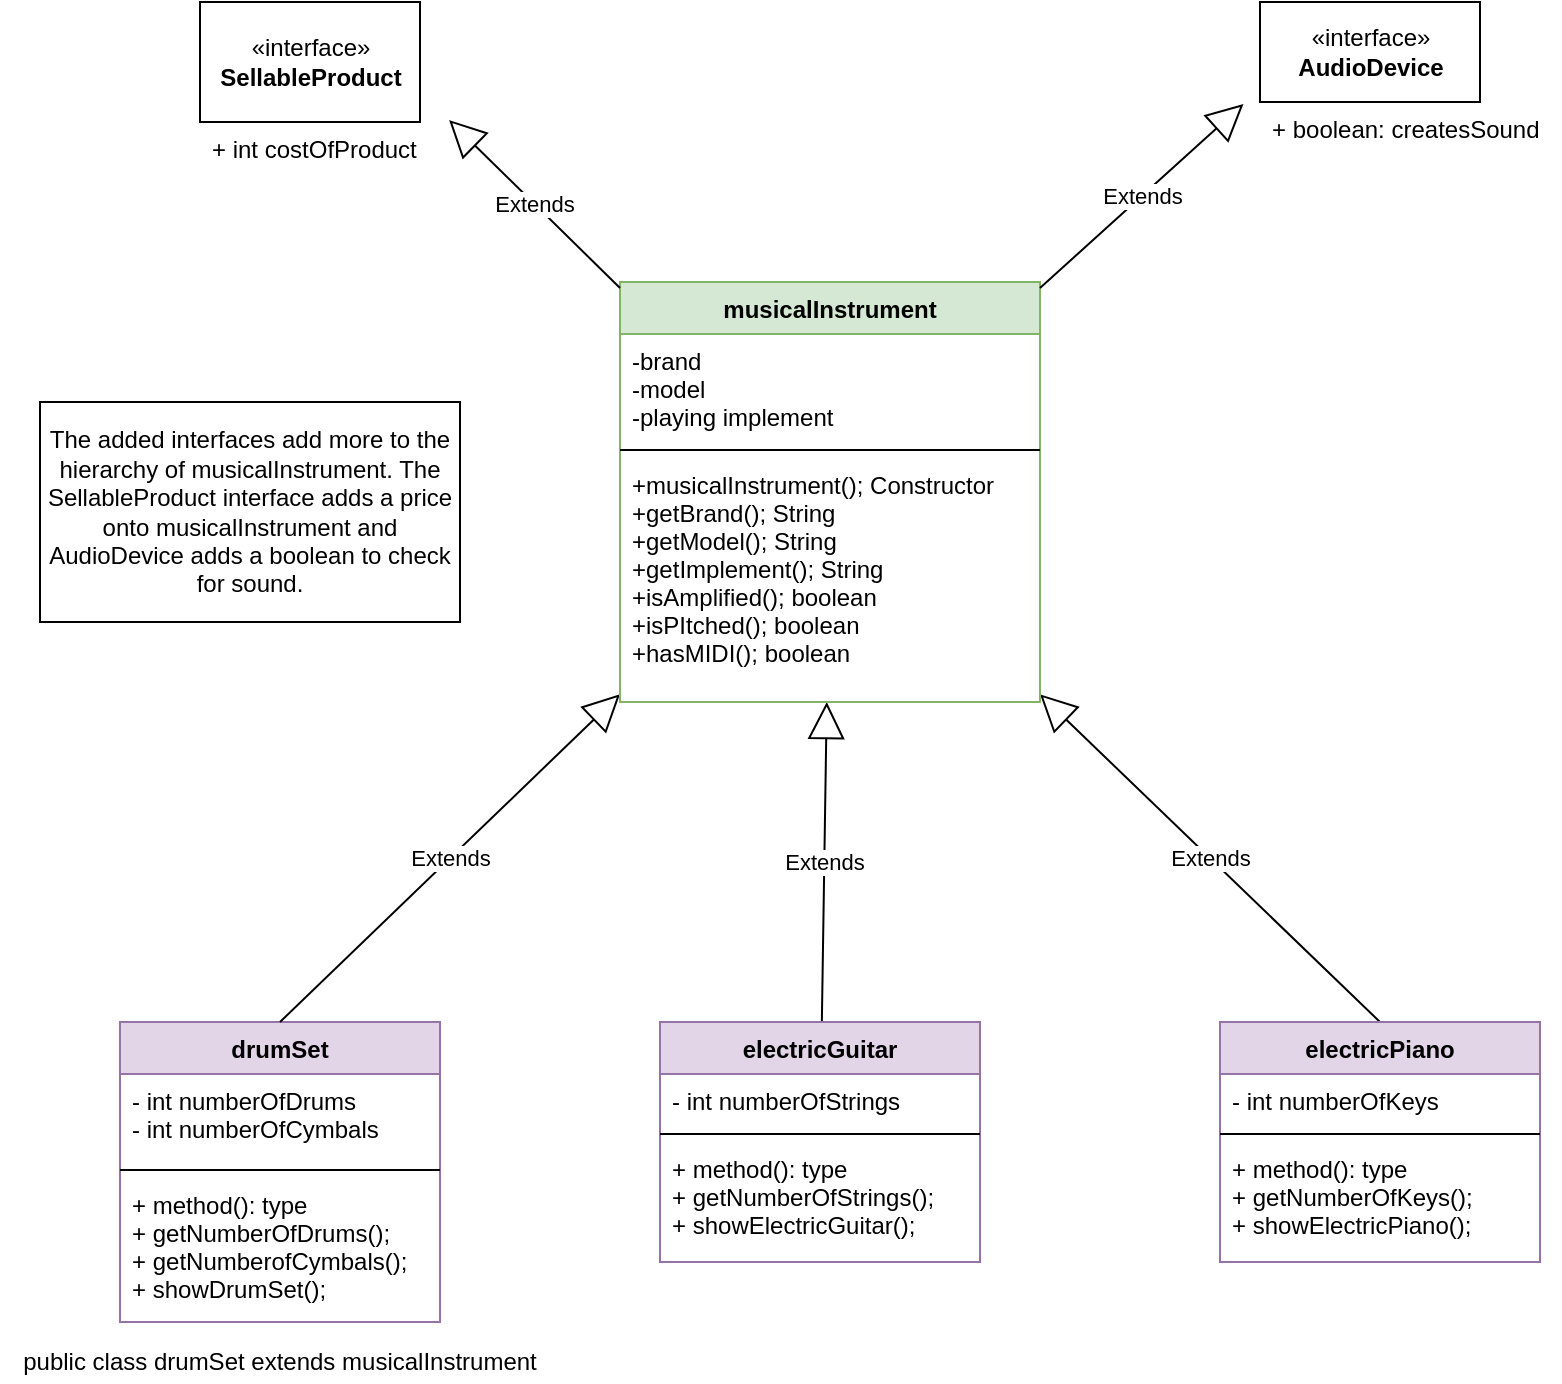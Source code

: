 <mxfile version="13.8.3" type="github">
  <diagram id="u5egj9Q1XMa9EqDsLZzm" name="Page-1">
    <mxGraphModel dx="1950" dy="1722" grid="1" gridSize="10" guides="1" tooltips="1" connect="1" arrows="1" fold="1" page="1" pageScale="1" pageWidth="850" pageHeight="1100" math="0" shadow="0">
      <root>
        <mxCell id="0" />
        <mxCell id="1" parent="0" />
        <mxCell id="iNh4lFPZa8ypUP3hIFsf-30" value="Extends" style="endArrow=block;endSize=16;endFill=0;html=1;" parent="1" source="iNh4lFPZa8ypUP3hIFsf-13" target="iNh4lFPZa8ypUP3hIFsf-1" edge="1">
          <mxGeometry width="160" relative="1" as="geometry">
            <mxPoint x="397" y="320" as="sourcePoint" />
            <mxPoint x="330" y="175.923" as="targetPoint" />
          </mxGeometry>
        </mxCell>
        <mxCell id="iNh4lFPZa8ypUP3hIFsf-5" value="drumSet" style="swimlane;fontStyle=1;align=center;verticalAlign=top;childLayout=stackLayout;horizontal=1;startSize=26;horizontalStack=0;resizeParent=1;resizeParentMax=0;resizeLast=0;collapsible=1;marginBottom=0;fillColor=#e1d5e7;strokeColor=#9673a6;" parent="1" vertex="1">
          <mxGeometry x="40" y="310" width="160" height="150" as="geometry" />
        </mxCell>
        <mxCell id="iNh4lFPZa8ypUP3hIFsf-6" value="- int numberOfDrums&#xa;- int numberOfCymbals" style="text;strokeColor=none;fillColor=none;align=left;verticalAlign=top;spacingLeft=4;spacingRight=4;overflow=hidden;rotatable=0;points=[[0,0.5],[1,0.5]];portConstraint=eastwest;" parent="iNh4lFPZa8ypUP3hIFsf-5" vertex="1">
          <mxGeometry y="26" width="160" height="44" as="geometry" />
        </mxCell>
        <mxCell id="iNh4lFPZa8ypUP3hIFsf-7" value="" style="line;strokeWidth=1;fillColor=none;align=left;verticalAlign=middle;spacingTop=-1;spacingLeft=3;spacingRight=3;rotatable=0;labelPosition=right;points=[];portConstraint=eastwest;" parent="iNh4lFPZa8ypUP3hIFsf-5" vertex="1">
          <mxGeometry y="70" width="160" height="8" as="geometry" />
        </mxCell>
        <mxCell id="iNh4lFPZa8ypUP3hIFsf-8" value="+ method(): type&#xa;+ getNumberOfDrums();&#xa;+ getNumberofCymbals();&#xa;+ showDrumSet();" style="text;strokeColor=none;fillColor=none;align=left;verticalAlign=top;spacingLeft=4;spacingRight=4;overflow=hidden;rotatable=0;points=[[0,0.5],[1,0.5]];portConstraint=eastwest;" parent="iNh4lFPZa8ypUP3hIFsf-5" vertex="1">
          <mxGeometry y="78" width="160" height="72" as="geometry" />
        </mxCell>
        <mxCell id="iNh4lFPZa8ypUP3hIFsf-31" value="Extends" style="endArrow=block;endSize=16;endFill=0;html=1;exitX=0.5;exitY=0;exitDx=0;exitDy=0;" parent="1" source="iNh4lFPZa8ypUP3hIFsf-17" target="iNh4lFPZa8ypUP3hIFsf-1" edge="1">
          <mxGeometry width="160" relative="1" as="geometry">
            <mxPoint x="336.08" y="313.98" as="sourcePoint" />
            <mxPoint x="340" y="185.923" as="targetPoint" />
          </mxGeometry>
        </mxCell>
        <mxCell id="iNh4lFPZa8ypUP3hIFsf-33" value="public class drumSet extends musicalInstrument" style="text;html=1;strokeColor=none;fillColor=none;align=center;verticalAlign=middle;whiteSpace=wrap;rounded=0;" parent="1" vertex="1">
          <mxGeometry x="-20" y="470" width="280" height="20" as="geometry" />
        </mxCell>
        <mxCell id="iNh4lFPZa8ypUP3hIFsf-17" value="electricPiano" style="swimlane;fontStyle=1;align=center;verticalAlign=top;childLayout=stackLayout;horizontal=1;startSize=26;horizontalStack=0;resizeParent=1;resizeParentMax=0;resizeLast=0;collapsible=1;marginBottom=0;fillColor=#e1d5e7;strokeColor=#9673a6;" parent="1" vertex="1">
          <mxGeometry x="590" y="310" width="160" height="120" as="geometry" />
        </mxCell>
        <mxCell id="iNh4lFPZa8ypUP3hIFsf-18" value="- int numberOfKeys" style="text;strokeColor=none;fillColor=none;align=left;verticalAlign=top;spacingLeft=4;spacingRight=4;overflow=hidden;rotatable=0;points=[[0,0.5],[1,0.5]];portConstraint=eastwest;" parent="iNh4lFPZa8ypUP3hIFsf-17" vertex="1">
          <mxGeometry y="26" width="160" height="26" as="geometry" />
        </mxCell>
        <mxCell id="iNh4lFPZa8ypUP3hIFsf-19" value="" style="line;strokeWidth=1;fillColor=none;align=left;verticalAlign=middle;spacingTop=-1;spacingLeft=3;spacingRight=3;rotatable=0;labelPosition=right;points=[];portConstraint=eastwest;" parent="iNh4lFPZa8ypUP3hIFsf-17" vertex="1">
          <mxGeometry y="52" width="160" height="8" as="geometry" />
        </mxCell>
        <mxCell id="iNh4lFPZa8ypUP3hIFsf-20" value="+ method(): type&#xa;+ getNumberOfKeys();&#xa;+ showElectricPiano();" style="text;strokeColor=none;fillColor=none;align=left;verticalAlign=top;spacingLeft=4;spacingRight=4;overflow=hidden;rotatable=0;points=[[0,0.5],[1,0.5]];portConstraint=eastwest;" parent="iNh4lFPZa8ypUP3hIFsf-17" vertex="1">
          <mxGeometry y="60" width="160" height="60" as="geometry" />
        </mxCell>
        <mxCell id="iNh4lFPZa8ypUP3hIFsf-13" value="electricGuitar" style="swimlane;fontStyle=1;align=center;verticalAlign=top;childLayout=stackLayout;horizontal=1;startSize=26;horizontalStack=0;resizeParent=1;resizeParentMax=0;resizeLast=0;collapsible=1;marginBottom=0;fillColor=#e1d5e7;strokeColor=#9673a6;" parent="1" vertex="1">
          <mxGeometry x="310" y="310" width="160" height="120" as="geometry" />
        </mxCell>
        <mxCell id="iNh4lFPZa8ypUP3hIFsf-14" value="- int numberOfStrings" style="text;strokeColor=none;fillColor=none;align=left;verticalAlign=top;spacingLeft=4;spacingRight=4;overflow=hidden;rotatable=0;points=[[0,0.5],[1,0.5]];portConstraint=eastwest;" parent="iNh4lFPZa8ypUP3hIFsf-13" vertex="1">
          <mxGeometry y="26" width="160" height="26" as="geometry" />
        </mxCell>
        <mxCell id="iNh4lFPZa8ypUP3hIFsf-15" value="" style="line;strokeWidth=1;fillColor=none;align=left;verticalAlign=middle;spacingTop=-1;spacingLeft=3;spacingRight=3;rotatable=0;labelPosition=right;points=[];portConstraint=eastwest;" parent="iNh4lFPZa8ypUP3hIFsf-13" vertex="1">
          <mxGeometry y="52" width="160" height="8" as="geometry" />
        </mxCell>
        <mxCell id="iNh4lFPZa8ypUP3hIFsf-16" value="+ method(): type&#xa;+ getNumberOfStrings();&#xa;+ showElectricGuitar();" style="text;strokeColor=none;fillColor=none;align=left;verticalAlign=top;spacingLeft=4;spacingRight=4;overflow=hidden;rotatable=0;points=[[0,0.5],[1,0.5]];portConstraint=eastwest;" parent="iNh4lFPZa8ypUP3hIFsf-13" vertex="1">
          <mxGeometry y="60" width="160" height="60" as="geometry" />
        </mxCell>
        <mxCell id="iNh4lFPZa8ypUP3hIFsf-29" value="Extends" style="endArrow=block;endSize=16;endFill=0;html=1;exitX=0.5;exitY=0;exitDx=0;exitDy=0;" parent="1" source="iNh4lFPZa8ypUP3hIFsf-5" target="iNh4lFPZa8ypUP3hIFsf-1" edge="1">
          <mxGeometry width="160" relative="1" as="geometry">
            <mxPoint x="140" y="320" as="sourcePoint" />
            <mxPoint x="300" y="320" as="targetPoint" />
          </mxGeometry>
        </mxCell>
        <mxCell id="iNh4lFPZa8ypUP3hIFsf-1" value="musicalInstrument" style="swimlane;fontStyle=1;align=center;verticalAlign=top;childLayout=stackLayout;horizontal=1;startSize=26;horizontalStack=0;resizeParent=1;resizeParentMax=0;resizeLast=0;collapsible=1;marginBottom=0;fillColor=#d5e8d4;strokeColor=#82b366;" parent="1" vertex="1">
          <mxGeometry x="290" y="-60" width="210" height="210" as="geometry" />
        </mxCell>
        <mxCell id="iNh4lFPZa8ypUP3hIFsf-2" value="-brand&#xa;-model&#xa;-playing implement" style="text;strokeColor=none;fillColor=none;align=left;verticalAlign=top;spacingLeft=4;spacingRight=4;overflow=hidden;rotatable=0;points=[[0,0.5],[1,0.5]];portConstraint=eastwest;" parent="iNh4lFPZa8ypUP3hIFsf-1" vertex="1">
          <mxGeometry y="26" width="210" height="54" as="geometry" />
        </mxCell>
        <mxCell id="iNh4lFPZa8ypUP3hIFsf-3" value="" style="line;strokeWidth=1;fillColor=none;align=left;verticalAlign=middle;spacingTop=-1;spacingLeft=3;spacingRight=3;rotatable=0;labelPosition=right;points=[];portConstraint=eastwest;" parent="iNh4lFPZa8ypUP3hIFsf-1" vertex="1">
          <mxGeometry y="80" width="210" height="8" as="geometry" />
        </mxCell>
        <mxCell id="iNh4lFPZa8ypUP3hIFsf-4" value="+musicalInstrument(); Constructor&#xa;+getBrand(); String&#xa;+getModel(); String&#xa;+getImplement(); String&#xa;+isAmplified(); boolean&#xa;+isPItched(); boolean&#xa;+hasMIDI(); boolean" style="text;strokeColor=none;fillColor=none;align=left;verticalAlign=top;spacingLeft=4;spacingRight=4;overflow=hidden;rotatable=0;points=[[0,0.5],[1,0.5]];portConstraint=eastwest;" parent="iNh4lFPZa8ypUP3hIFsf-1" vertex="1">
          <mxGeometry y="88" width="210" height="122" as="geometry" />
        </mxCell>
        <mxCell id="9qWsobVjSM98d00uHxSe-1" value="«interface»&lt;br&gt;&lt;b&gt;SellableProduct&lt;/b&gt;" style="html=1;" vertex="1" parent="1">
          <mxGeometry x="80" y="-200" width="110" height="60" as="geometry" />
        </mxCell>
        <mxCell id="9qWsobVjSM98d00uHxSe-2" value="«interface»&lt;br&gt;&lt;b&gt;AudioDevice&lt;/b&gt;" style="html=1;" vertex="1" parent="1">
          <mxGeometry x="610" y="-200" width="110" height="50" as="geometry" />
        </mxCell>
        <mxCell id="9qWsobVjSM98d00uHxSe-3" value="+ int costOfProduct" style="text;strokeColor=none;fillColor=none;align=left;verticalAlign=top;spacingLeft=4;spacingRight=4;overflow=hidden;rotatable=0;points=[[0,0.5],[1,0.5]];portConstraint=eastwest;" vertex="1" parent="1">
          <mxGeometry x="80" y="-140" width="120" height="26" as="geometry" />
        </mxCell>
        <mxCell id="9qWsobVjSM98d00uHxSe-4" value="+ boolean: createsSound" style="text;strokeColor=none;fillColor=none;align=left;verticalAlign=top;spacingLeft=4;spacingRight=4;overflow=hidden;rotatable=0;points=[[0,0.5],[1,0.5]];portConstraint=eastwest;" vertex="1" parent="1">
          <mxGeometry x="610" y="-150" width="150" height="26" as="geometry" />
        </mxCell>
        <mxCell id="9qWsobVjSM98d00uHxSe-7" value="Extends" style="endArrow=block;endSize=16;endFill=0;html=1;entryX=-0.055;entryY=0.038;entryDx=0;entryDy=0;entryPerimeter=0;" edge="1" parent="1" target="9qWsobVjSM98d00uHxSe-4">
          <mxGeometry width="160" relative="1" as="geometry">
            <mxPoint x="500.003" y="-57" as="sourcePoint" />
            <mxPoint x="502.465" y="-217" as="targetPoint" />
          </mxGeometry>
        </mxCell>
        <mxCell id="9qWsobVjSM98d00uHxSe-8" value="Extends" style="endArrow=block;endSize=16;endFill=0;html=1;entryX=1.038;entryY=-0.038;entryDx=0;entryDy=0;entryPerimeter=0;" edge="1" parent="1" target="9qWsobVjSM98d00uHxSe-3">
          <mxGeometry width="160" relative="1" as="geometry">
            <mxPoint x="290.003" y="-57" as="sourcePoint" />
            <mxPoint x="292.465" y="-217" as="targetPoint" />
          </mxGeometry>
        </mxCell>
        <mxCell id="9qWsobVjSM98d00uHxSe-10" value="The added interfaces add more to the hierarchy of musicalInstrument. The SellableProduct interface adds a price onto musicalInstrument and AudioDevice adds a boolean to check for sound." style="text;html=1;fillColor=none;align=center;verticalAlign=middle;whiteSpace=wrap;rounded=0;strokeColor=#000000;" vertex="1" parent="1">
          <mxGeometry width="210" height="110" as="geometry" />
        </mxCell>
      </root>
    </mxGraphModel>
  </diagram>
</mxfile>
